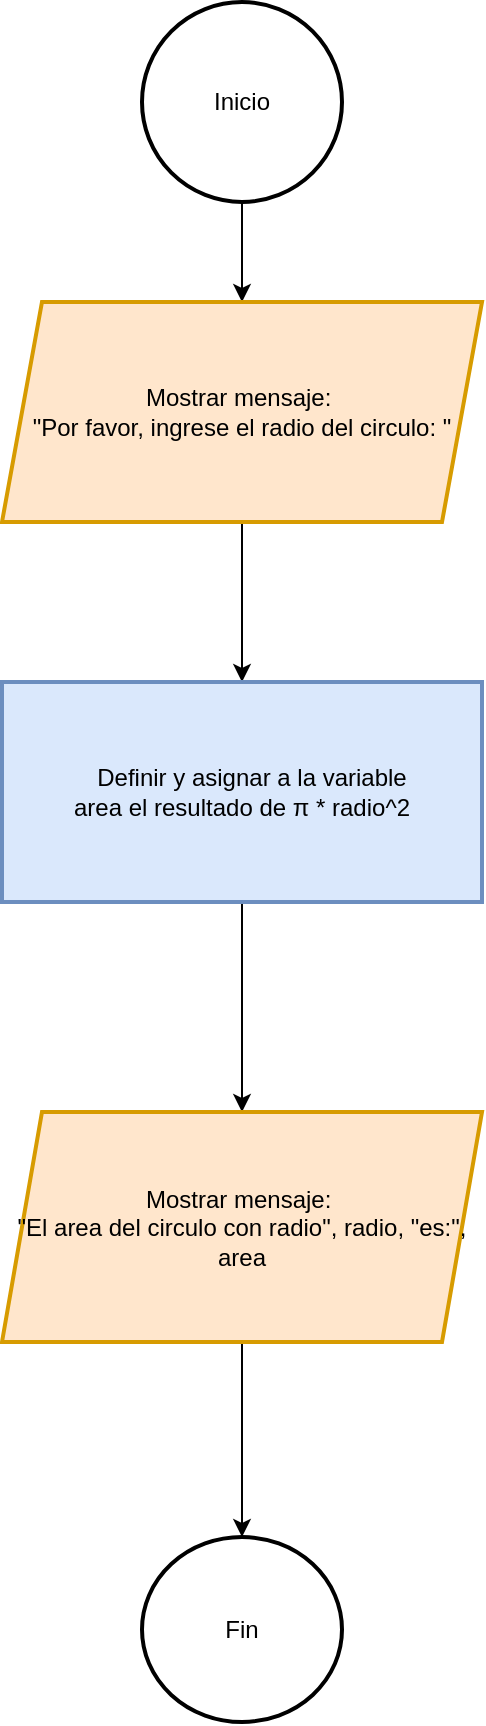 <mxfile version="24.7.16">
  <diagram name="Página-1" id="FcKkQxWBqw7KwTcctkgw">
    <mxGraphModel dx="794" dy="483" grid="1" gridSize="10" guides="1" tooltips="1" connect="1" arrows="1" fold="1" page="1" pageScale="1" pageWidth="827" pageHeight="1169" math="0" shadow="0">
      <root>
        <mxCell id="0" />
        <mxCell id="1" parent="0" />
        <mxCell id="43tG4FjEUaZWZPi5jXeO-3" value="" style="edgeStyle=orthogonalEdgeStyle;rounded=0;orthogonalLoop=1;jettySize=auto;html=1;" edge="1" parent="1" source="43tG4FjEUaZWZPi5jXeO-1" target="43tG4FjEUaZWZPi5jXeO-2">
          <mxGeometry relative="1" as="geometry" />
        </mxCell>
        <mxCell id="43tG4FjEUaZWZPi5jXeO-1" value="Inicio" style="strokeWidth=2;html=1;shape=mxgraph.flowchart.start_2;whiteSpace=wrap;" vertex="1" parent="1">
          <mxGeometry x="360" y="210" width="100" height="100" as="geometry" />
        </mxCell>
        <mxCell id="43tG4FjEUaZWZPi5jXeO-5" value="" style="edgeStyle=orthogonalEdgeStyle;rounded=0;orthogonalLoop=1;jettySize=auto;html=1;" edge="1" parent="1" source="43tG4FjEUaZWZPi5jXeO-2" target="43tG4FjEUaZWZPi5jXeO-4">
          <mxGeometry relative="1" as="geometry" />
        </mxCell>
        <mxCell id="43tG4FjEUaZWZPi5jXeO-2" value="Mostrar mensaje:&amp;nbsp;&lt;div&gt;&quot;Por favor, ingrese el radio del circulo: &quot;&lt;/div&gt;" style="shape=parallelogram;perimeter=parallelogramPerimeter;whiteSpace=wrap;html=1;fixedSize=1;strokeWidth=2;fillColor=#ffe6cc;strokeColor=#d79b00;" vertex="1" parent="1">
          <mxGeometry x="290" y="360" width="240" height="110" as="geometry" />
        </mxCell>
        <mxCell id="43tG4FjEUaZWZPi5jXeO-7" value="" style="edgeStyle=orthogonalEdgeStyle;rounded=0;orthogonalLoop=1;jettySize=auto;html=1;" edge="1" parent="1" source="43tG4FjEUaZWZPi5jXeO-4" target="43tG4FjEUaZWZPi5jXeO-6">
          <mxGeometry relative="1" as="geometry" />
        </mxCell>
        <mxCell id="43tG4FjEUaZWZPi5jXeO-4" value="&lt;div&gt;&amp;nbsp; &amp;nbsp; Definir y asignar a la variable&amp;nbsp;&lt;/div&gt;&lt;div&gt;area el resultado de π * radio^2&lt;/div&gt;" style="whiteSpace=wrap;html=1;strokeWidth=2;fillColor=#dae8fc;strokeColor=#6c8ebf;" vertex="1" parent="1">
          <mxGeometry x="290" y="550" width="240" height="110" as="geometry" />
        </mxCell>
        <mxCell id="43tG4FjEUaZWZPi5jXeO-9" value="" style="edgeStyle=orthogonalEdgeStyle;rounded=0;orthogonalLoop=1;jettySize=auto;html=1;" edge="1" parent="1" source="43tG4FjEUaZWZPi5jXeO-6" target="43tG4FjEUaZWZPi5jXeO-8">
          <mxGeometry relative="1" as="geometry" />
        </mxCell>
        <mxCell id="43tG4FjEUaZWZPi5jXeO-6" value="Mostrar mensaje:&amp;nbsp;&lt;div&gt;&quot;El area del circulo con radio&quot;, radio, &quot;es:&quot;, area&lt;/div&gt;" style="shape=parallelogram;perimeter=parallelogramPerimeter;whiteSpace=wrap;html=1;fixedSize=1;strokeWidth=2;fillColor=#ffe6cc;strokeColor=#d79b00;" vertex="1" parent="1">
          <mxGeometry x="290" y="765" width="240" height="115" as="geometry" />
        </mxCell>
        <mxCell id="43tG4FjEUaZWZPi5jXeO-8" value="Fin" style="ellipse;whiteSpace=wrap;html=1;strokeWidth=2;" vertex="1" parent="1">
          <mxGeometry x="360" y="977.5" width="100" height="92.5" as="geometry" />
        </mxCell>
      </root>
    </mxGraphModel>
  </diagram>
</mxfile>

